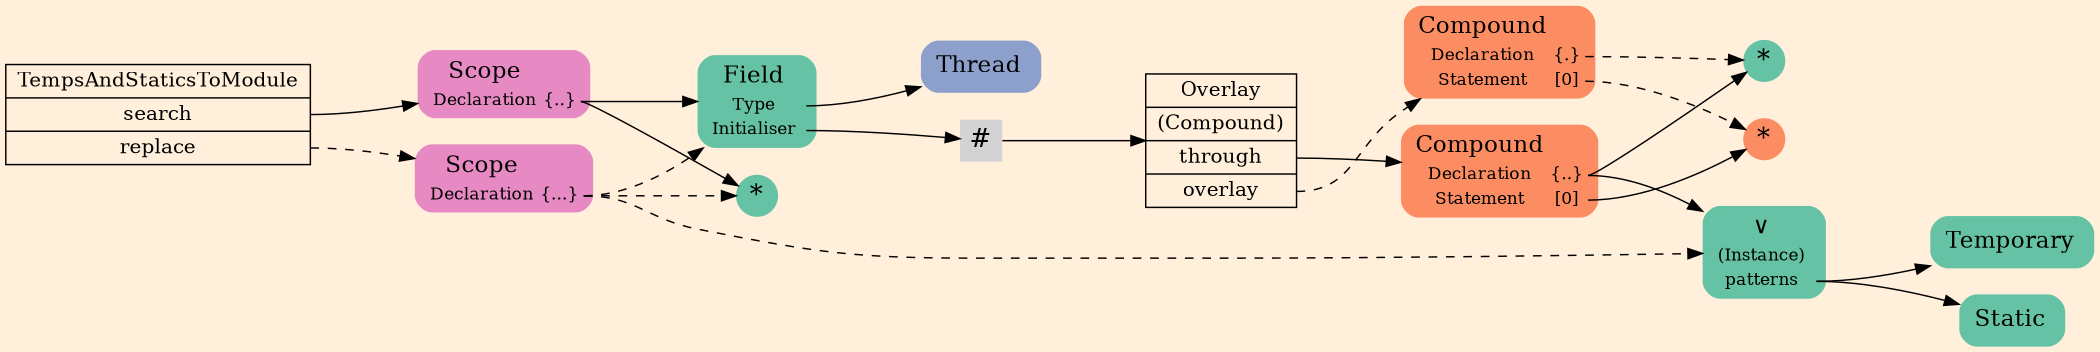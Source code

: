 digraph Inferno {
graph [
rankdir = "LR"
ranksep = 1.0
size = "14,20"
bgcolor = antiquewhite1
color = black
fontcolor = black
];
node [
];
"CR#P90-0" [
shape = "record"
fillcolor = antiquewhite1
label = "<fixed> TempsAndStaticsToModule | <port0> search | <port1> replace"
style = "filled"
fontsize = "14"
color = black
fontcolor = black
];
"#B-2-1718" [
shape = "plaintext"
fillcolor = "/set28/4"
label = <<TABLE BORDER="0" CELLBORDER="0" CELLSPACING="0">
 <TR>
  <TD><FONT POINT-SIZE="16.0">Scope</FONT></TD>
  <TD></TD>
 </TR>
 <TR>
  <TD>Declaration</TD>
  <TD PORT="port0">{..}</TD>
 </TR>
</TABLE>>
style = "rounded,filled"
fontsize = "12"
];
"#B-2-1720" [
shape = "circle"
fillcolor = "/set28/1"
label = <*>
style = "filled"
fontsize = "18"
penwidth = 0.0
fixedsize = true
width = 0.4
height = 0.4
];
"#B-2-1726" [
shape = "plaintext"
fillcolor = "/set28/1"
label = <<TABLE BORDER="0" CELLBORDER="0" CELLSPACING="0">
 <TR>
  <TD><FONT POINT-SIZE="16.0">Field</FONT></TD>
  <TD></TD>
 </TR>
 <TR>
  <TD>Type</TD>
  <TD PORT="port0"></TD>
 </TR>
 <TR>
  <TD>Initialiser</TD>
  <TD PORT="port1"></TD>
 </TR>
</TABLE>>
style = "rounded,filled"
fontsize = "12"
];
"#B-2-1727" [
shape = "plaintext"
fillcolor = "/set28/3"
label = <<TABLE BORDER="0" CELLBORDER="0" CELLSPACING="0">
 <TR>
  <TD><FONT POINT-SIZE="16.0">Thread</FONT></TD>
  <TD></TD>
 </TR>
</TABLE>>
style = "rounded,filled"
fontsize = "12"
];
"#B-2-1728" [
shape = "square"
label = <#>
style = "filled"
fontsize = "18"
penwidth = 0.0
fixedsize = true
width = 0.4
height = 0.4
];
"#B-2-1731" [
shape = "record"
fillcolor = antiquewhite1
label = "<fixed> Overlay | <port0> (Compound) | <port1> through | <port2> overlay"
style = "filled"
fontsize = "14"
color = black
fontcolor = black
];
"#B-2-1729" [
shape = "plaintext"
fillcolor = "/set28/2"
label = <<TABLE BORDER="0" CELLBORDER="0" CELLSPACING="0">
 <TR>
  <TD><FONT POINT-SIZE="16.0">Compound</FONT></TD>
  <TD></TD>
 </TR>
 <TR>
  <TD>Declaration</TD>
  <TD PORT="port0">{..}</TD>
 </TR>
 <TR>
  <TD>Statement</TD>
  <TD PORT="port1">[0]</TD>
 </TR>
</TABLE>>
style = "rounded,filled"
fontsize = "12"
];
"#B-2-1721" [
shape = "circle"
fillcolor = "/set28/1"
label = <*>
style = "filled"
fontsize = "18"
penwidth = 0.0
fixedsize = true
width = 0.4
height = 0.4
];
"#B-2-1723" [
shape = "plaintext"
fillcolor = "/set28/1"
label = <<TABLE BORDER="0" CELLBORDER="0" CELLSPACING="0">
 <TR>
  <TD><FONT POINT-SIZE="16.0">∨</FONT></TD>
  <TD></TD>
 </TR>
 <TR>
  <TD>(Instance)</TD>
  <TD PORT="port0"></TD>
 </TR>
 <TR>
  <TD>patterns</TD>
  <TD PORT="port1"></TD>
 </TR>
</TABLE>>
style = "rounded,filled"
fontsize = "12"
];
"#B-2-1724" [
shape = "plaintext"
fillcolor = "/set28/1"
label = <<TABLE BORDER="0" CELLBORDER="0" CELLSPACING="0">
 <TR>
  <TD><FONT POINT-SIZE="16.0">Temporary</FONT></TD>
  <TD></TD>
 </TR>
</TABLE>>
style = "rounded,filled"
fontsize = "12"
];
"#B-2-1725" [
shape = "plaintext"
fillcolor = "/set28/1"
label = <<TABLE BORDER="0" CELLBORDER="0" CELLSPACING="0">
 <TR>
  <TD><FONT POINT-SIZE="16.0">Static</FONT></TD>
  <TD></TD>
 </TR>
</TABLE>>
style = "rounded,filled"
fontsize = "12"
];
"#B-2-1722" [
shape = "circle"
fillcolor = "/set28/2"
label = <*>
style = "filled"
fontsize = "18"
penwidth = 0.0
fixedsize = true
width = 0.4
height = 0.4
];
"#B-2-1730" [
shape = "plaintext"
fillcolor = "/set28/2"
label = <<TABLE BORDER="0" CELLBORDER="0" CELLSPACING="0">
 <TR>
  <TD><FONT POINT-SIZE="16.0">Compound</FONT></TD>
  <TD></TD>
 </TR>
 <TR>
  <TD>Declaration</TD>
  <TD PORT="port0">{.}</TD>
 </TR>
 <TR>
  <TD>Statement</TD>
  <TD PORT="port1">[0]</TD>
 </TR>
</TABLE>>
style = "rounded,filled"
fontsize = "12"
];
"#B-2-1719" [
shape = "plaintext"
fillcolor = "/set28/4"
label = <<TABLE BORDER="0" CELLBORDER="0" CELLSPACING="0">
 <TR>
  <TD><FONT POINT-SIZE="16.0">Scope</FONT></TD>
  <TD></TD>
 </TR>
 <TR>
  <TD>Declaration</TD>
  <TD PORT="port0">{...}</TD>
 </TR>
</TABLE>>
style = "rounded,filled"
fontsize = "12"
];
"CR#P90-0":port0 -> "#B-2-1718" [style="solid"
color = black
fontcolor = black
];
"CR#P90-0":port1 -> "#B-2-1719" [style="dashed"
color = black
fontcolor = black
];
"#B-2-1718":port0 -> "#B-2-1720" [style="solid"
color = black
fontcolor = black
];
"#B-2-1718":port0 -> "#B-2-1726" [style="solid"
color = black
fontcolor = black
];
"#B-2-1726":port0 -> "#B-2-1727" [style="solid"
color = black
fontcolor = black
];
"#B-2-1726":port1 -> "#B-2-1728" [style="solid"
color = black
fontcolor = black
];
"#B-2-1728" -> "#B-2-1731" [style="solid"
color = black
fontcolor = black
];
"#B-2-1731":port1 -> "#B-2-1729" [style="solid"
color = black
fontcolor = black
];
"#B-2-1731":port2 -> "#B-2-1730" [style="dashed"
color = black
fontcolor = black
];
"#B-2-1729":port0 -> "#B-2-1721" [style="solid"
color = black
fontcolor = black
];
"#B-2-1729":port0 -> "#B-2-1723" [style="solid"
color = black
fontcolor = black
];
"#B-2-1729":port1 -> "#B-2-1722" [style="solid"
color = black
fontcolor = black
];
"#B-2-1723":port1 -> "#B-2-1724" [style="solid"
color = black
fontcolor = black
];
"#B-2-1723":port1 -> "#B-2-1725" [style="solid"
color = black
fontcolor = black
];
"#B-2-1730":port0 -> "#B-2-1721" [style="dashed"
color = black
fontcolor = black
];
"#B-2-1730":port1 -> "#B-2-1722" [style="dashed"
color = black
fontcolor = black
];
"#B-2-1719":port0 -> "#B-2-1720" [style="dashed"
color = black
fontcolor = black
];
"#B-2-1719":port0 -> "#B-2-1726" [style="dashed"
color = black
fontcolor = black
];
"#B-2-1719":port0 -> "#B-2-1723" [style="dashed"
color = black
fontcolor = black
];
}
